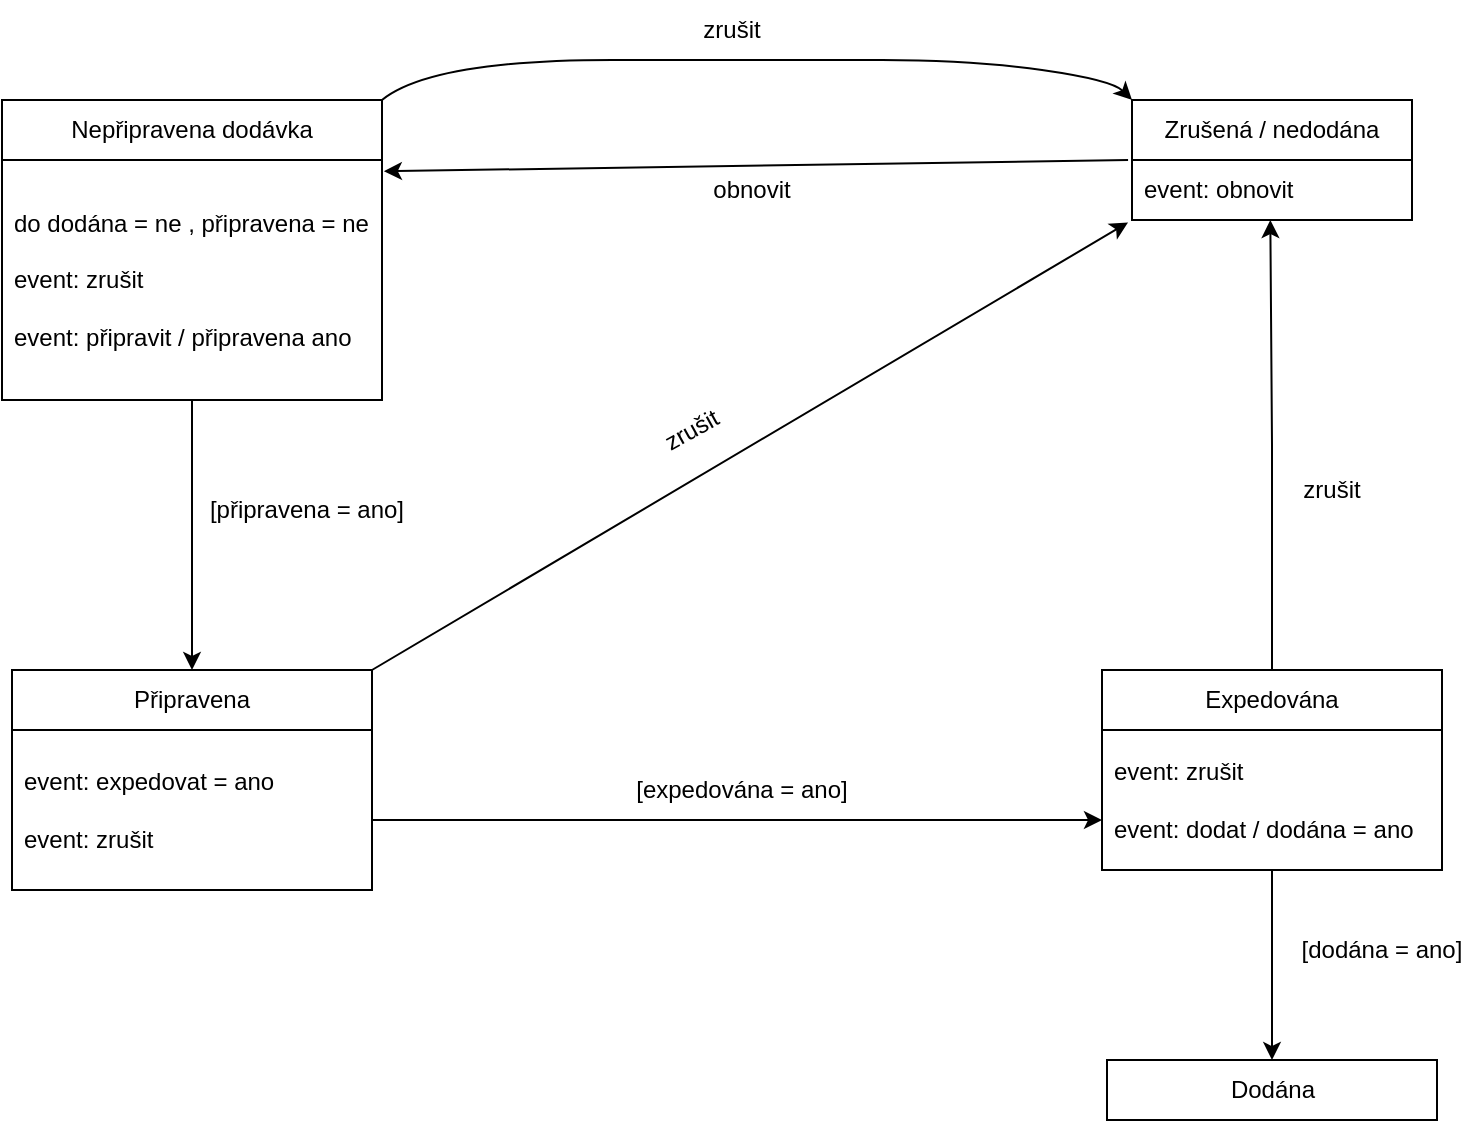 <mxfile version="22.1.2" type="device">
  <diagram name="Page-1" id="6133507b-19e7-1e82-6fc7-422aa6c4b21f">
    <mxGraphModel dx="1036" dy="606" grid="1" gridSize="10" guides="1" tooltips="1" connect="1" arrows="1" fold="1" page="1" pageScale="1" pageWidth="1100" pageHeight="850" background="none" math="0" shadow="0">
      <root>
        <mxCell id="0" />
        <mxCell id="1" parent="0" />
        <object label="Nepřipravena dodávka" id="uPOkipLHu2wvlCJDmXdn-2">
          <mxCell style="swimlane;fontStyle=0;childLayout=stackLayout;horizontal=1;startSize=30;horizontalStack=0;resizeParent=1;resizeParentMax=0;resizeLast=0;collapsible=1;marginBottom=0;whiteSpace=wrap;html=1;" parent="1" vertex="1">
            <mxGeometry x="155" y="140" width="190" height="150" as="geometry">
              <mxRectangle x="480" y="260" width="120" height="30" as="alternateBounds" />
            </mxGeometry>
          </mxCell>
        </object>
        <mxCell id="uPOkipLHu2wvlCJDmXdn-5" value="&lt;div&gt;do dodána = ne , připravena = ne&lt;br&gt;&lt;/div&gt;&lt;div&gt;&lt;br&gt;&lt;/div&gt;&lt;div&gt;event: zrušit&lt;/div&gt;&lt;div&gt;&lt;br&gt;&lt;/div&gt;&lt;div&gt;event: připravit / připravena ano&lt;br&gt;&lt;/div&gt;" style="text;strokeColor=none;fillColor=none;align=left;verticalAlign=middle;spacingLeft=4;spacingRight=4;overflow=hidden;points=[[0,0.5],[1,0.5]];portConstraint=eastwest;rotatable=0;whiteSpace=wrap;html=1;" parent="uPOkipLHu2wvlCJDmXdn-2" vertex="1">
          <mxGeometry y="30" width="190" height="120" as="geometry" />
        </mxCell>
        <mxCell id="uPOkipLHu2wvlCJDmXdn-6" value="Zrušená / nedodána" style="swimlane;fontStyle=0;childLayout=stackLayout;horizontal=1;startSize=30;horizontalStack=0;resizeParent=1;resizeParentMax=0;resizeLast=0;collapsible=1;marginBottom=0;whiteSpace=wrap;html=1;" parent="1" vertex="1">
          <mxGeometry x="720" y="140" width="140" height="60" as="geometry" />
        </mxCell>
        <mxCell id="uPOkipLHu2wvlCJDmXdn-7" value="event: obnovit" style="text;strokeColor=none;fillColor=none;align=left;verticalAlign=middle;spacingLeft=4;spacingRight=4;overflow=hidden;points=[[0,0.5],[1,0.5]];portConstraint=eastwest;rotatable=0;whiteSpace=wrap;html=1;" parent="uPOkipLHu2wvlCJDmXdn-6" vertex="1">
          <mxGeometry y="30" width="140" height="30" as="geometry" />
        </mxCell>
        <mxCell id="uPOkipLHu2wvlCJDmXdn-35" style="edgeStyle=orthogonalEdgeStyle;rounded=0;orthogonalLoop=1;jettySize=auto;html=1;entryX=0.5;entryY=0;entryDx=0;entryDy=0;" parent="1" source="uPOkipLHu2wvlCJDmXdn-10" target="uPOkipLHu2wvlCJDmXdn-33" edge="1">
          <mxGeometry relative="1" as="geometry" />
        </mxCell>
        <mxCell id="uPOkipLHu2wvlCJDmXdn-10" value="Expedována" style="swimlane;fontStyle=0;childLayout=stackLayout;horizontal=1;startSize=30;horizontalStack=0;resizeParent=1;resizeParentMax=0;resizeLast=0;collapsible=1;marginBottom=0;whiteSpace=wrap;html=1;" parent="1" vertex="1">
          <mxGeometry x="705" y="425" width="170" height="100" as="geometry" />
        </mxCell>
        <mxCell id="uPOkipLHu2wvlCJDmXdn-13" value="&lt;div&gt;event: zrušit&lt;/div&gt;&lt;div&gt;&lt;br&gt;&lt;/div&gt;&lt;div&gt;event: dodat / dodána = ano&lt;br&gt;&lt;/div&gt;" style="text;strokeColor=none;fillColor=none;align=left;verticalAlign=middle;spacingLeft=4;spacingRight=4;overflow=hidden;points=[[0,0.5],[1,0.5]];portConstraint=eastwest;rotatable=0;whiteSpace=wrap;html=1;" parent="uPOkipLHu2wvlCJDmXdn-10" vertex="1">
          <mxGeometry y="30" width="170" height="70" as="geometry" />
        </mxCell>
        <mxCell id="uPOkipLHu2wvlCJDmXdn-16" value="" style="curved=1;endArrow=classic;html=1;rounded=0;entryX=0;entryY=0;entryDx=0;entryDy=0;exitX=1;exitY=0;exitDx=0;exitDy=0;" parent="1" source="uPOkipLHu2wvlCJDmXdn-2" target="uPOkipLHu2wvlCJDmXdn-6" edge="1">
          <mxGeometry width="50" height="50" relative="1" as="geometry">
            <mxPoint x="380" y="140" as="sourcePoint" />
            <mxPoint x="430" y="90" as="targetPoint" />
            <Array as="points">
              <mxPoint x="370" y="120" />
              <mxPoint x="550" y="120" />
              <mxPoint x="640" y="120" />
              <mxPoint x="710" y="130" />
            </Array>
          </mxGeometry>
        </mxCell>
        <mxCell id="uPOkipLHu2wvlCJDmXdn-17" value="zrušit" style="text;html=1;strokeColor=none;fillColor=none;align=center;verticalAlign=middle;whiteSpace=wrap;rounded=0;" parent="1" vertex="1">
          <mxGeometry x="490" y="90" width="60" height="30" as="geometry" />
        </mxCell>
        <mxCell id="uPOkipLHu2wvlCJDmXdn-18" value="Připravena" style="swimlane;fontStyle=0;childLayout=stackLayout;horizontal=1;startSize=30;horizontalStack=0;resizeParent=1;resizeParentMax=0;resizeLast=0;collapsible=1;marginBottom=0;whiteSpace=wrap;html=1;" parent="1" vertex="1">
          <mxGeometry x="160" y="425" width="180" height="110" as="geometry" />
        </mxCell>
        <mxCell id="uPOkipLHu2wvlCJDmXdn-19" value="event: expedovat = ano&lt;br&gt;&lt;br&gt;event: zrušit" style="text;strokeColor=none;fillColor=none;align=left;verticalAlign=middle;spacingLeft=4;spacingRight=4;overflow=hidden;points=[[0,0.5],[1,0.5]];portConstraint=eastwest;rotatable=0;whiteSpace=wrap;html=1;" parent="uPOkipLHu2wvlCJDmXdn-18" vertex="1">
          <mxGeometry y="30" width="180" height="80" as="geometry" />
        </mxCell>
        <mxCell id="uPOkipLHu2wvlCJDmXdn-22" value="" style="curved=1;endArrow=classic;html=1;rounded=0;exitX=0.5;exitY=1;exitDx=0;exitDy=0;entryX=0.5;entryY=0;entryDx=0;entryDy=0;" parent="1" source="uPOkipLHu2wvlCJDmXdn-2" target="uPOkipLHu2wvlCJDmXdn-18" edge="1">
          <mxGeometry width="50" height="50" relative="1" as="geometry">
            <mxPoint x="520" y="350" as="sourcePoint" />
            <mxPoint x="570" y="300" as="targetPoint" />
            <Array as="points">
              <mxPoint x="250" y="370" />
            </Array>
          </mxGeometry>
        </mxCell>
        <mxCell id="uPOkipLHu2wvlCJDmXdn-25" style="edgeStyle=orthogonalEdgeStyle;rounded=0;orthogonalLoop=1;jettySize=auto;html=1;entryX=0;entryY=0.75;entryDx=0;entryDy=0;" parent="1" source="uPOkipLHu2wvlCJDmXdn-19" target="uPOkipLHu2wvlCJDmXdn-10" edge="1">
          <mxGeometry relative="1" as="geometry">
            <mxPoint x="720" y="500" as="targetPoint" />
            <Array as="points">
              <mxPoint x="420" y="500" />
              <mxPoint x="420" y="500" />
            </Array>
          </mxGeometry>
        </mxCell>
        <mxCell id="uPOkipLHu2wvlCJDmXdn-26" value="[expedována = ano]" style="text;html=1;strokeColor=none;fillColor=none;align=center;verticalAlign=middle;whiteSpace=wrap;rounded=0;" parent="1" vertex="1">
          <mxGeometry x="470" y="470" width="110" height="30" as="geometry" />
        </mxCell>
        <mxCell id="uPOkipLHu2wvlCJDmXdn-28" value="obnovit" style="text;strokeColor=none;align=center;fillColor=none;html=1;verticalAlign=middle;whiteSpace=wrap;rounded=0;rotation=0;" parent="1" vertex="1">
          <mxGeometry x="500" y="170" width="60" height="30" as="geometry" />
        </mxCell>
        <mxCell id="uPOkipLHu2wvlCJDmXdn-33" value="Dodána" style="rounded=0;whiteSpace=wrap;html=1;" parent="1" vertex="1">
          <mxGeometry x="707.5" y="620" width="165" height="30" as="geometry" />
        </mxCell>
        <mxCell id="uPOkipLHu2wvlCJDmXdn-36" value="[dodána = ano]" style="text;html=1;strokeColor=none;fillColor=none;align=center;verticalAlign=middle;whiteSpace=wrap;rounded=0;" parent="1" vertex="1">
          <mxGeometry x="800" y="540" width="90" height="50" as="geometry" />
        </mxCell>
        <mxCell id="uPOkipLHu2wvlCJDmXdn-37" style="edgeStyle=orthogonalEdgeStyle;rounded=0;orthogonalLoop=1;jettySize=auto;html=1;entryX=0.494;entryY=1;entryDx=0;entryDy=0;entryPerimeter=0;" parent="1" source="uPOkipLHu2wvlCJDmXdn-10" target="uPOkipLHu2wvlCJDmXdn-7" edge="1">
          <mxGeometry relative="1" as="geometry">
            <mxPoint x="789.16" y="260.99" as="targetPoint" />
          </mxGeometry>
        </mxCell>
        <mxCell id="uPOkipLHu2wvlCJDmXdn-38" value="" style="endArrow=classic;html=1;rounded=0;entryX=1.005;entryY=0.047;entryDx=0;entryDy=0;exitX=-0.014;exitY=0;exitDx=0;exitDy=0;exitPerimeter=0;entryPerimeter=0;" parent="1" source="uPOkipLHu2wvlCJDmXdn-7" target="uPOkipLHu2wvlCJDmXdn-5" edge="1">
          <mxGeometry width="50" height="50" relative="1" as="geometry">
            <mxPoint x="719.86" y="260.3" as="sourcePoint" />
            <mxPoint x="670" y="370" as="targetPoint" />
            <Array as="points" />
          </mxGeometry>
        </mxCell>
        <mxCell id="uPOkipLHu2wvlCJDmXdn-39" value="zrušit" style="text;html=1;strokeColor=none;fillColor=none;align=center;verticalAlign=middle;whiteSpace=wrap;rounded=0;" parent="1" vertex="1">
          <mxGeometry x="790" y="320" width="60" height="30" as="geometry" />
        </mxCell>
        <mxCell id="XaEtYGscYu3M7APvBvHT-1" value="zrušit" style="text;html=1;strokeColor=none;fillColor=none;align=center;verticalAlign=middle;whiteSpace=wrap;rounded=0;rotation=-29;" parent="1" vertex="1">
          <mxGeometry x="470" y="290" width="60" height="30" as="geometry" />
        </mxCell>
        <mxCell id="XaEtYGscYu3M7APvBvHT-3" value="" style="endArrow=classic;html=1;rounded=0;exitX=1;exitY=0;exitDx=0;exitDy=0;entryX=-0.014;entryY=1.04;entryDx=0;entryDy=0;entryPerimeter=0;" parent="1" source="uPOkipLHu2wvlCJDmXdn-18" target="uPOkipLHu2wvlCJDmXdn-7" edge="1">
          <mxGeometry width="50" height="50" relative="1" as="geometry">
            <mxPoint x="550" y="360" as="sourcePoint" />
            <mxPoint x="600" y="310" as="targetPoint" />
          </mxGeometry>
        </mxCell>
        <mxCell id="XaEtYGscYu3M7APvBvHT-4" value="[připravena = ano]" style="text;html=1;strokeColor=none;fillColor=none;align=center;verticalAlign=middle;whiteSpace=wrap;rounded=0;" parent="1" vertex="1">
          <mxGeometry x="255" y="320" width="105" height="50" as="geometry" />
        </mxCell>
      </root>
    </mxGraphModel>
  </diagram>
</mxfile>
